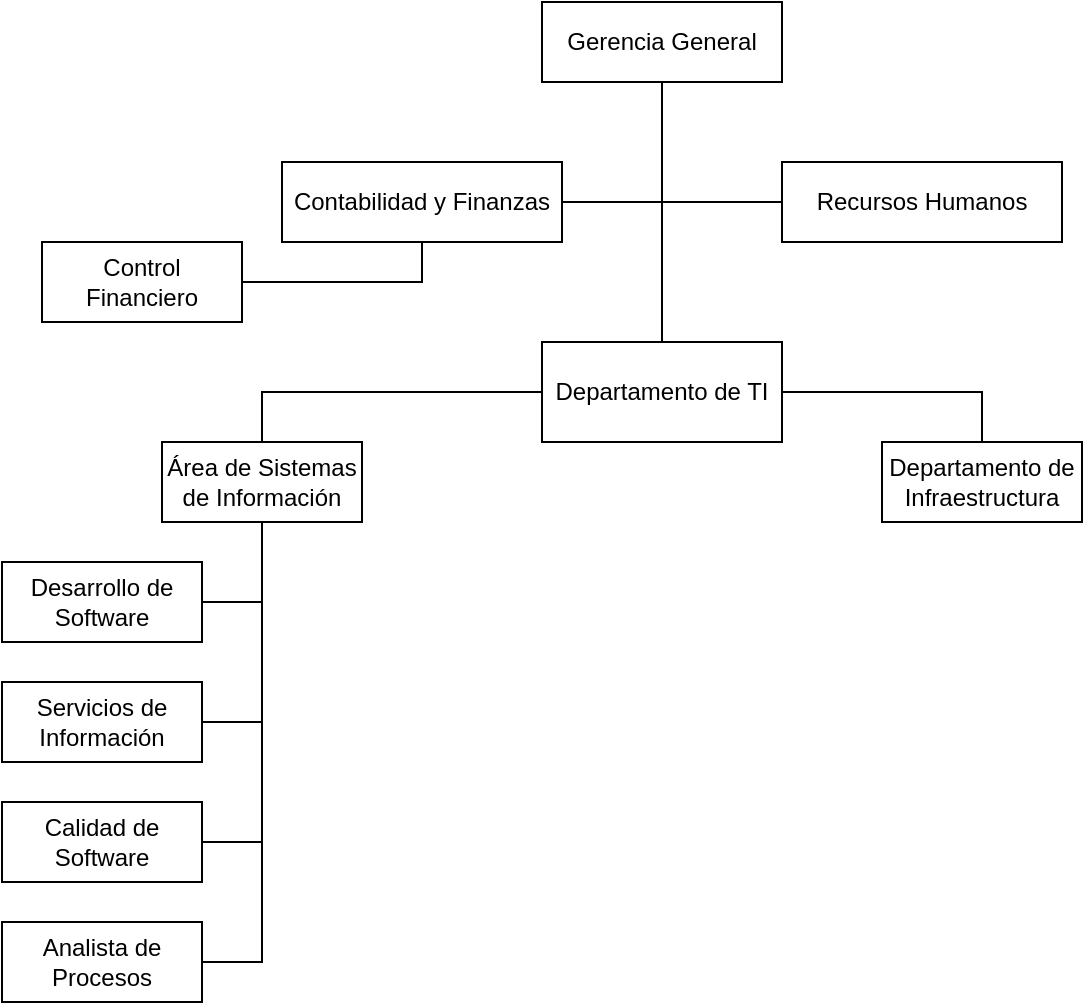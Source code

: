 <mxfile version="20.2.8" type="github">
  <diagram id="fNAa9VaY1_Iw8Ts7bcfw" name="Página-1">
    <mxGraphModel dx="828" dy="483" grid="1" gridSize="10" guides="1" tooltips="1" connect="1" arrows="1" fold="1" page="1" pageScale="1" pageWidth="827" pageHeight="1169" math="0" shadow="0">
      <root>
        <mxCell id="0" />
        <mxCell id="1" parent="0" />
        <mxCell id="_s43ssbsvwN2yPyqeatB-38" style="edgeStyle=orthogonalEdgeStyle;rounded=0;orthogonalLoop=1;jettySize=auto;html=1;entryX=0.5;entryY=0;entryDx=0;entryDy=0;strokeColor=default;endArrow=none;endFill=0;" edge="1" parent="1" source="_s43ssbsvwN2yPyqeatB-1" target="_s43ssbsvwN2yPyqeatB-26">
          <mxGeometry relative="1" as="geometry" />
        </mxCell>
        <mxCell id="_s43ssbsvwN2yPyqeatB-1" value="Gerencia General" style="rounded=0;whiteSpace=wrap;html=1;" vertex="1" parent="1">
          <mxGeometry x="380" y="40" width="120" height="40" as="geometry" />
        </mxCell>
        <mxCell id="_s43ssbsvwN2yPyqeatB-14" style="edgeStyle=orthogonalEdgeStyle;rounded=0;orthogonalLoop=1;jettySize=auto;html=1;strokeColor=default;endArrow=none;endFill=0;entryX=1;entryY=0.5;entryDx=0;entryDy=0;" edge="1" parent="1" source="_s43ssbsvwN2yPyqeatB-5" target="_s43ssbsvwN2yPyqeatB-6">
          <mxGeometry relative="1" as="geometry">
            <mxPoint x="180" y="140" as="targetPoint" />
            <Array as="points">
              <mxPoint x="320" y="180" />
            </Array>
          </mxGeometry>
        </mxCell>
        <mxCell id="_s43ssbsvwN2yPyqeatB-16" style="edgeStyle=orthogonalEdgeStyle;rounded=0;orthogonalLoop=1;jettySize=auto;html=1;strokeColor=default;endArrow=none;endFill=0;" edge="1" parent="1" source="_s43ssbsvwN2yPyqeatB-5">
          <mxGeometry relative="1" as="geometry">
            <mxPoint x="440" y="140" as="targetPoint" />
          </mxGeometry>
        </mxCell>
        <mxCell id="_s43ssbsvwN2yPyqeatB-5" value="Contabilidad y Finanzas" style="rounded=0;whiteSpace=wrap;html=1;" vertex="1" parent="1">
          <mxGeometry x="250" y="120" width="140" height="40" as="geometry" />
        </mxCell>
        <mxCell id="_s43ssbsvwN2yPyqeatB-6" value="Control Financiero" style="rounded=0;whiteSpace=wrap;html=1;" vertex="1" parent="1">
          <mxGeometry x="130" y="160" width="100" height="40" as="geometry" />
        </mxCell>
        <mxCell id="_s43ssbsvwN2yPyqeatB-18" style="edgeStyle=orthogonalEdgeStyle;rounded=0;orthogonalLoop=1;jettySize=auto;html=1;strokeColor=default;endArrow=none;endFill=0;entryX=1;entryY=0.5;entryDx=0;entryDy=0;" edge="1" parent="1" target="_s43ssbsvwN2yPyqeatB-33">
          <mxGeometry relative="1" as="geometry">
            <mxPoint x="240" y="460" as="targetPoint" />
            <mxPoint x="240" y="300" as="sourcePoint" />
            <Array as="points">
              <mxPoint x="240" y="520" />
            </Array>
          </mxGeometry>
        </mxCell>
        <mxCell id="_s43ssbsvwN2yPyqeatB-20" style="edgeStyle=orthogonalEdgeStyle;rounded=0;orthogonalLoop=1;jettySize=auto;html=1;strokeColor=default;endArrow=none;endFill=0;" edge="1" parent="1" source="_s43ssbsvwN2yPyqeatB-8">
          <mxGeometry relative="1" as="geometry">
            <mxPoint x="240" y="340" as="targetPoint" />
          </mxGeometry>
        </mxCell>
        <mxCell id="_s43ssbsvwN2yPyqeatB-8" value="Desarrollo de Software" style="rounded=0;whiteSpace=wrap;html=1;" vertex="1" parent="1">
          <mxGeometry x="110" y="320" width="100" height="40" as="geometry" />
        </mxCell>
        <mxCell id="_s43ssbsvwN2yPyqeatB-19" style="edgeStyle=orthogonalEdgeStyle;rounded=0;orthogonalLoop=1;jettySize=auto;html=1;strokeColor=default;endArrow=none;endFill=0;" edge="1" parent="1" source="_s43ssbsvwN2yPyqeatB-9">
          <mxGeometry relative="1" as="geometry">
            <mxPoint x="240" y="400" as="targetPoint" />
          </mxGeometry>
        </mxCell>
        <mxCell id="_s43ssbsvwN2yPyqeatB-9" value="Servicios de Información" style="rounded=0;whiteSpace=wrap;html=1;" vertex="1" parent="1">
          <mxGeometry x="110" y="380" width="100" height="40" as="geometry" />
        </mxCell>
        <mxCell id="_s43ssbsvwN2yPyqeatB-34" style="edgeStyle=orthogonalEdgeStyle;rounded=0;orthogonalLoop=1;jettySize=auto;html=1;strokeColor=default;endArrow=none;endFill=0;" edge="1" parent="1" source="_s43ssbsvwN2yPyqeatB-10">
          <mxGeometry relative="1" as="geometry">
            <mxPoint x="240" y="460" as="targetPoint" />
          </mxGeometry>
        </mxCell>
        <mxCell id="_s43ssbsvwN2yPyqeatB-10" value="Calidad de Software" style="rounded=0;whiteSpace=wrap;html=1;" vertex="1" parent="1">
          <mxGeometry x="110" y="440" width="100" height="40" as="geometry" />
        </mxCell>
        <mxCell id="_s43ssbsvwN2yPyqeatB-36" style="edgeStyle=orthogonalEdgeStyle;rounded=0;orthogonalLoop=1;jettySize=auto;html=1;entryX=0.5;entryY=0;entryDx=0;entryDy=0;strokeColor=default;endArrow=none;endFill=0;" edge="1" parent="1" source="_s43ssbsvwN2yPyqeatB-26" target="_s43ssbsvwN2yPyqeatB-35">
          <mxGeometry relative="1" as="geometry" />
        </mxCell>
        <mxCell id="_s43ssbsvwN2yPyqeatB-37" style="edgeStyle=orthogonalEdgeStyle;rounded=0;orthogonalLoop=1;jettySize=auto;html=1;entryX=0.5;entryY=0;entryDx=0;entryDy=0;strokeColor=default;endArrow=none;endFill=0;" edge="1" parent="1" source="_s43ssbsvwN2yPyqeatB-26" target="_s43ssbsvwN2yPyqeatB-31">
          <mxGeometry relative="1" as="geometry" />
        </mxCell>
        <mxCell id="_s43ssbsvwN2yPyqeatB-26" value="Departamento de TI" style="rounded=0;whiteSpace=wrap;html=1;" vertex="1" parent="1">
          <mxGeometry x="380" y="210" width="120" height="50" as="geometry" />
        </mxCell>
        <mxCell id="_s43ssbsvwN2yPyqeatB-29" style="edgeStyle=orthogonalEdgeStyle;rounded=0;orthogonalLoop=1;jettySize=auto;html=1;strokeColor=default;endArrow=none;endFill=0;" edge="1" parent="1" source="_s43ssbsvwN2yPyqeatB-28">
          <mxGeometry relative="1" as="geometry">
            <mxPoint x="440" y="140" as="targetPoint" />
          </mxGeometry>
        </mxCell>
        <mxCell id="_s43ssbsvwN2yPyqeatB-28" value="Recursos Humanos" style="rounded=0;whiteSpace=wrap;html=1;" vertex="1" parent="1">
          <mxGeometry x="500" y="120" width="140" height="40" as="geometry" />
        </mxCell>
        <mxCell id="_s43ssbsvwN2yPyqeatB-31" value="Área de Sistemas de Información" style="rounded=0;whiteSpace=wrap;html=1;" vertex="1" parent="1">
          <mxGeometry x="190" y="260" width="100" height="40" as="geometry" />
        </mxCell>
        <mxCell id="_s43ssbsvwN2yPyqeatB-33" value="Analista de Procesos" style="rounded=0;whiteSpace=wrap;html=1;" vertex="1" parent="1">
          <mxGeometry x="110" y="500" width="100" height="40" as="geometry" />
        </mxCell>
        <mxCell id="_s43ssbsvwN2yPyqeatB-35" value="Departamento de Infraestructura" style="rounded=0;whiteSpace=wrap;html=1;" vertex="1" parent="1">
          <mxGeometry x="550" y="260" width="100" height="40" as="geometry" />
        </mxCell>
      </root>
    </mxGraphModel>
  </diagram>
</mxfile>
